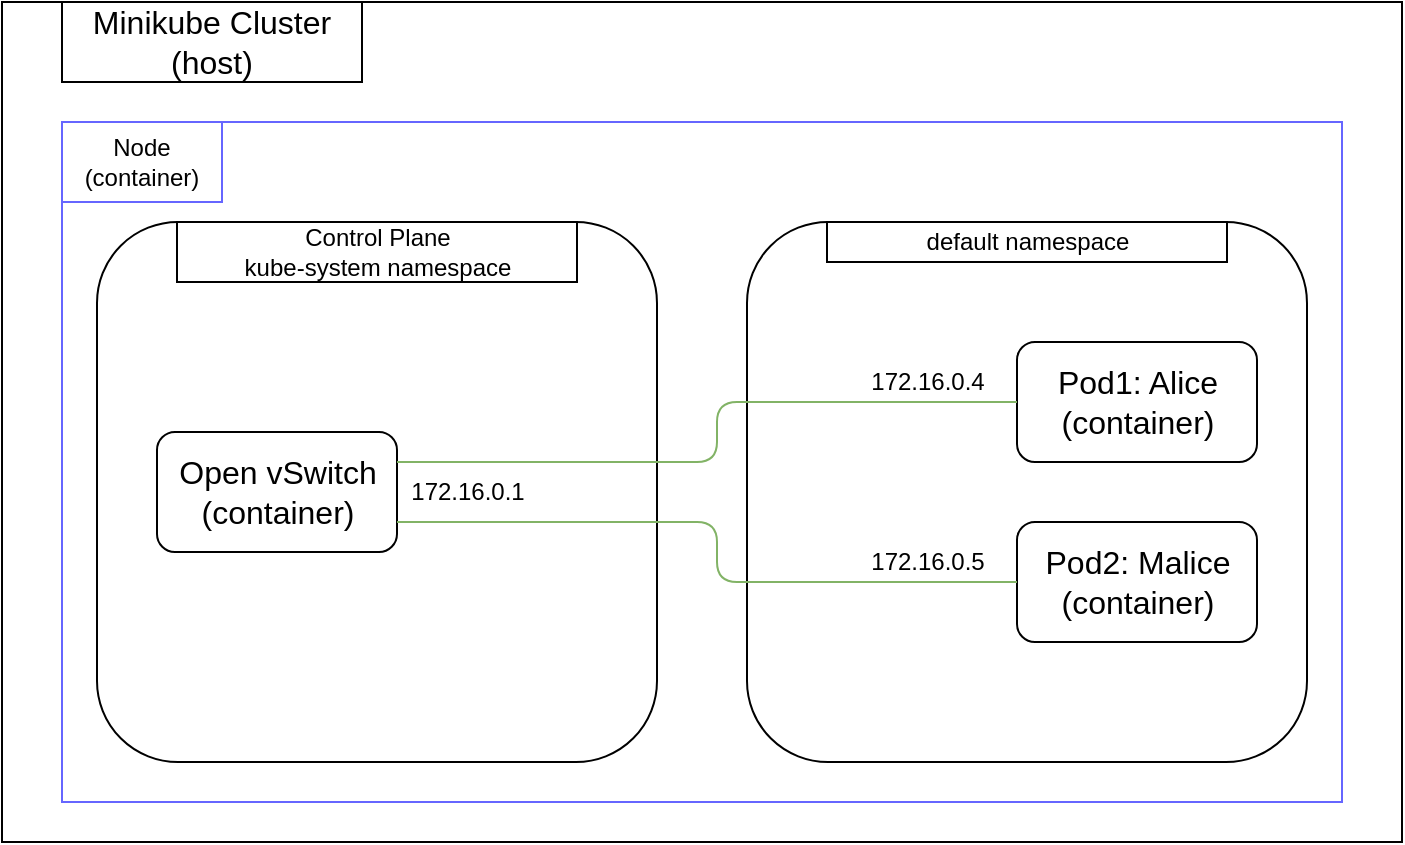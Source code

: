 <mxfile version="14.1.8" type="device" pages="3"><diagram id="SPM80yEfz0V69nwxQwvC" name="Initial State"><mxGraphModel dx="1335" dy="784" grid="1" gridSize="10" guides="1" tooltips="1" connect="1" arrows="1" fold="1" page="1" pageScale="1" pageWidth="850" pageHeight="1100" math="0" shadow="0"><root><mxCell id="0"/><mxCell id="1" parent="0"/><mxCell id="5ASjhGsuJmiU-nz4qk4i-2" value="" style="rounded=0;whiteSpace=wrap;html=1;" parent="1" vertex="1"><mxGeometry x="50" y="200" width="700" height="420" as="geometry"/></mxCell><mxCell id="5ASjhGsuJmiU-nz4qk4i-3" value="&lt;font style=&quot;font-size: 16px&quot;&gt;Minikube Cluster&lt;br&gt;(host)&lt;br&gt;&lt;/font&gt;" style="rounded=0;whiteSpace=wrap;html=1;" parent="1" vertex="1"><mxGeometry x="80" y="200" width="150" height="40" as="geometry"/></mxCell><mxCell id="9nFY7eV2wJj011dFa0R3-2" value="" style="rounded=0;whiteSpace=wrap;html=1;strokeColor=#6666FF;" vertex="1" parent="1"><mxGeometry x="80" y="260" width="640" height="340" as="geometry"/></mxCell><mxCell id="9nFY7eV2wJj011dFa0R3-3" value="Node&lt;br&gt;(container)" style="rounded=0;whiteSpace=wrap;html=1;strokeColor=#6666FF;" vertex="1" parent="1"><mxGeometry x="80" y="260" width="80" height="40" as="geometry"/></mxCell><mxCell id="9nFY7eV2wJj011dFa0R3-1" value="" style="group" vertex="1" connectable="0" parent="1"><mxGeometry x="97.5" y="310" width="605" height="270" as="geometry"/></mxCell><mxCell id="5ASjhGsuJmiU-nz4qk4i-6" value="" style="rounded=1;whiteSpace=wrap;html=1;" parent="9nFY7eV2wJj011dFa0R3-1" vertex="1"><mxGeometry width="280" height="270" as="geometry"/></mxCell><mxCell id="5ASjhGsuJmiU-nz4qk4i-8" value="Control Plane&lt;br&gt;kube-system namespace" style="rounded=0;whiteSpace=wrap;html=1;" parent="9nFY7eV2wJj011dFa0R3-1" vertex="1"><mxGeometry x="40" width="200" height="30" as="geometry"/></mxCell><mxCell id="5ASjhGsuJmiU-nz4qk4i-9" value="&lt;font style=&quot;font-size: 16px&quot;&gt;Open vSwitch&lt;br&gt;(container)&lt;br&gt;&lt;/font&gt;" style="rounded=1;whiteSpace=wrap;html=1;" parent="9nFY7eV2wJj011dFa0R3-1" vertex="1"><mxGeometry x="30" y="105" width="120" height="60" as="geometry"/></mxCell><mxCell id="5ASjhGsuJmiU-nz4qk4i-11" value="" style="rounded=1;whiteSpace=wrap;html=1;" parent="9nFY7eV2wJj011dFa0R3-1" vertex="1"><mxGeometry x="325" width="280" height="270" as="geometry"/></mxCell><mxCell id="5ASjhGsuJmiU-nz4qk4i-12" value="&lt;font style=&quot;font-size: 16px&quot;&gt;Pod1: Alice&lt;br&gt;(container)&lt;br&gt;&lt;/font&gt;" style="rounded=1;whiteSpace=wrap;html=1;" parent="9nFY7eV2wJj011dFa0R3-1" vertex="1"><mxGeometry x="460" y="60" width="120" height="60" as="geometry"/></mxCell><mxCell id="5ASjhGsuJmiU-nz4qk4i-13" value="&lt;font style=&quot;font-size: 16px&quot;&gt;Pod2: Malice&lt;br&gt;(container)&lt;br&gt;&lt;/font&gt;" style="rounded=1;whiteSpace=wrap;html=1;" parent="9nFY7eV2wJj011dFa0R3-1" vertex="1"><mxGeometry x="460" y="150" width="120" height="60" as="geometry"/></mxCell><mxCell id="5ASjhGsuJmiU-nz4qk4i-14" value="" style="endArrow=none;html=1;exitX=1;exitY=0.25;exitDx=0;exitDy=0;entryX=0;entryY=0.5;entryDx=0;entryDy=0;fillColor=#d5e8d4;strokeColor=#82b366;" parent="9nFY7eV2wJj011dFa0R3-1" source="5ASjhGsuJmiU-nz4qk4i-9" target="5ASjhGsuJmiU-nz4qk4i-12" edge="1"><mxGeometry width="50" height="50" relative="1" as="geometry"><mxPoint x="820" y="290" as="sourcePoint"/><mxPoint x="870" y="240" as="targetPoint"/><Array as="points"><mxPoint x="310" y="120"/><mxPoint x="310" y="90"/></Array></mxGeometry></mxCell><mxCell id="5ASjhGsuJmiU-nz4qk4i-15" value="" style="endArrow=none;html=1;exitX=1;exitY=0.75;exitDx=0;exitDy=0;entryX=0;entryY=0.5;entryDx=0;entryDy=0;fillColor=#d5e8d4;strokeColor=#82b366;" parent="9nFY7eV2wJj011dFa0R3-1" source="5ASjhGsuJmiU-nz4qk4i-9" target="5ASjhGsuJmiU-nz4qk4i-13" edge="1"><mxGeometry width="50" height="50" relative="1" as="geometry"><mxPoint x="820" y="290" as="sourcePoint"/><mxPoint x="870" y="240" as="targetPoint"/><Array as="points"><mxPoint x="310" y="150"/><mxPoint x="310" y="180"/></Array></mxGeometry></mxCell><mxCell id="klybUJO9stq1i2S6__V8-1" value="172.16.0.4" style="text;html=1;strokeColor=none;fillColor=none;align=center;verticalAlign=middle;whiteSpace=wrap;rounded=0;" parent="9nFY7eV2wJj011dFa0R3-1" vertex="1"><mxGeometry x="380" y="70" width="70" height="20" as="geometry"/></mxCell><mxCell id="klybUJO9stq1i2S6__V8-2" value="172.16.0.5" style="text;html=1;strokeColor=none;fillColor=none;align=center;verticalAlign=middle;whiteSpace=wrap;rounded=0;" parent="9nFY7eV2wJj011dFa0R3-1" vertex="1"><mxGeometry x="380" y="160" width="70" height="20" as="geometry"/></mxCell><mxCell id="klybUJO9stq1i2S6__V8-3" value="172.16.0.1" style="text;html=1;strokeColor=none;fillColor=none;align=center;verticalAlign=middle;whiteSpace=wrap;rounded=0;" parent="9nFY7eV2wJj011dFa0R3-1" vertex="1"><mxGeometry x="150" y="125" width="70" height="20" as="geometry"/></mxCell><mxCell id="lihId6UX3un8bzZOQSRV-1" value="default namespace" style="rounded=0;whiteSpace=wrap;html=1;" vertex="1" parent="9nFY7eV2wJj011dFa0R3-1"><mxGeometry x="365" width="200" height="20" as="geometry"/></mxCell></root></mxGraphModel></diagram><diagram id="PsvHld23e1mlhPz0Zdyc" name="Open vSwitch"><mxGraphModel dx="2002" dy="1176" grid="1" gridSize="10" guides="1" tooltips="1" connect="1" arrows="1" fold="1" page="1" pageScale="1" pageWidth="850" pageHeight="1100" math="0" shadow="0"><root><mxCell id="Ak8CmOIezb1qrzMnsXGI-0"/><mxCell id="Ak8CmOIezb1qrzMnsXGI-1" parent="Ak8CmOIezb1qrzMnsXGI-0"/><mxCell id="en2y7Kd9R6bSj-oFuXCZ-0" value="" style="rounded=0;whiteSpace=wrap;html=1;" parent="Ak8CmOIezb1qrzMnsXGI-1" vertex="1"><mxGeometry x="50" y="200" width="700" height="420" as="geometry"/></mxCell><mxCell id="en2y7Kd9R6bSj-oFuXCZ-4" value="&lt;font style=&quot;font-size: 16px&quot;&gt;Open&lt;br&gt;vSwitch&lt;br&gt;&lt;/font&gt;" style="rounded=1;whiteSpace=wrap;html=1;" parent="Ak8CmOIezb1qrzMnsXGI-1" vertex="1"><mxGeometry x="170" y="310" width="120" height="160" as="geometry"/></mxCell><mxCell id="en2y7Kd9R6bSj-oFuXCZ-10" value="" style="endArrow=none;html=1;entryX=1;entryY=0.25;entryDx=0;entryDy=0;" parent="Ak8CmOIezb1qrzMnsXGI-1" target="en2y7Kd9R6bSj-oFuXCZ-4" edge="1"><mxGeometry width="50" height="50" relative="1" as="geometry"><mxPoint x="750" y="350" as="sourcePoint"/><mxPoint x="450" y="570" as="targetPoint"/></mxGeometry></mxCell><mxCell id="en2y7Kd9R6bSj-oFuXCZ-11" value="" style="endArrow=none;html=1;entryX=1;entryY=0.5;entryDx=0;entryDy=0;" parent="Ak8CmOIezb1qrzMnsXGI-1" target="en2y7Kd9R6bSj-oFuXCZ-4" edge="1"><mxGeometry width="50" height="50" relative="1" as="geometry"><mxPoint x="750" y="390" as="sourcePoint"/><mxPoint x="300" y="360" as="targetPoint"/></mxGeometry></mxCell><mxCell id="en2y7Kd9R6bSj-oFuXCZ-13" value="Malice Port:&amp;nbsp;malice-36bc12" style="text;html=1;strokeColor=none;fillColor=none;align=center;verticalAlign=middle;whiteSpace=wrap;rounded=0;" parent="Ak8CmOIezb1qrzMnsXGI-1" vertex="1"><mxGeometry x="310" y="370" width="160" height="20" as="geometry"/></mxCell><mxCell id="en2y7Kd9R6bSj-oFuXCZ-14" value="" style="endArrow=none;html=1;entryX=1;entryY=0.75;entryDx=0;entryDy=0;" parent="Ak8CmOIezb1qrzMnsXGI-1" target="en2y7Kd9R6bSj-oFuXCZ-4" edge="1"><mxGeometry width="50" height="50" relative="1" as="geometry"><mxPoint x="750" y="430" as="sourcePoint"/><mxPoint x="300" y="360" as="targetPoint"/></mxGeometry></mxCell><mxCell id="en2y7Kd9R6bSj-oFuXCZ-15" value="" style="endArrow=none;dashed=1;html=1;dashPattern=1 3;strokeWidth=2;entryX=0.5;entryY=1;entryDx=0;entryDy=0;" parent="Ak8CmOIezb1qrzMnsXGI-1" target="en2y7Kd9R6bSj-oFuXCZ-13" edge="1"><mxGeometry width="50" height="50" relative="1" as="geometry"><mxPoint x="390" y="430" as="sourcePoint"/><mxPoint x="450" y="570" as="targetPoint"/></mxGeometry></mxCell><mxCell id="en2y7Kd9R6bSj-oFuXCZ-16" value="OpenFlow rules" style="ellipse;shape=cloud;whiteSpace=wrap;html=1;" parent="Ak8CmOIezb1qrzMnsXGI-1" vertex="1"><mxGeometry x="295" y="510" width="260" height="90" as="geometry"/></mxCell><mxCell id="en2y7Kd9R6bSj-oFuXCZ-18" value="" style="endArrow=classic;html=1;entryX=0.5;entryY=1;entryDx=0;entryDy=0;exitX=0.07;exitY=0.4;exitDx=0;exitDy=0;exitPerimeter=0;" parent="Ak8CmOIezb1qrzMnsXGI-1" source="en2y7Kd9R6bSj-oFuXCZ-16" target="en2y7Kd9R6bSj-oFuXCZ-4" edge="1"><mxGeometry width="50" height="50" relative="1" as="geometry"><mxPoint x="400" y="610" as="sourcePoint"/><mxPoint x="450" y="560" as="targetPoint"/><Array as="points"><mxPoint x="230" y="546"/></Array></mxGeometry></mxCell><mxCell id="SZ4kcaqRq2VM1pO-YiJL-0" value="Alice Port: alice-e8247b" style="text;html=1;strokeColor=none;fillColor=none;align=center;verticalAlign=middle;whiteSpace=wrap;rounded=0;" parent="Ak8CmOIezb1qrzMnsXGI-1" vertex="1"><mxGeometry x="310" y="330" width="160" height="20" as="geometry"/></mxCell></root></mxGraphModel></diagram><diagram id="keTgcMTT-1bJGkDbGJUV" name="Blocked Traffic State"><mxGraphModel dx="2002" dy="1176" grid="1" gridSize="10" guides="1" tooltips="1" connect="1" arrows="1" fold="1" page="1" pageScale="1" pageWidth="850" pageHeight="1100" math="0" shadow="0"><root><mxCell id="qSN2E5AB2AXE3U8TbIWF-0"/><mxCell id="qSN2E5AB2AXE3U8TbIWF-1" parent="qSN2E5AB2AXE3U8TbIWF-0"/><mxCell id="pnKQA87zZzkqWBU1tbHA-0" value="" style="rounded=0;whiteSpace=wrap;html=1;" vertex="1" parent="qSN2E5AB2AXE3U8TbIWF-1"><mxGeometry x="50" y="200" width="700" height="420" as="geometry"/></mxCell><mxCell id="pnKQA87zZzkqWBU1tbHA-1" value="&lt;font style=&quot;font-size: 16px&quot;&gt;Minikube Cluster&lt;br&gt;(host)&lt;br&gt;&lt;/font&gt;" style="rounded=0;whiteSpace=wrap;html=1;" vertex="1" parent="qSN2E5AB2AXE3U8TbIWF-1"><mxGeometry x="80" y="200" width="150" height="40" as="geometry"/></mxCell><mxCell id="pnKQA87zZzkqWBU1tbHA-2" value="" style="rounded=0;whiteSpace=wrap;html=1;strokeColor=#6666FF;" vertex="1" parent="qSN2E5AB2AXE3U8TbIWF-1"><mxGeometry x="80" y="260" width="640" height="340" as="geometry"/></mxCell><mxCell id="pnKQA87zZzkqWBU1tbHA-3" value="Node&lt;br&gt;(container)" style="rounded=0;whiteSpace=wrap;html=1;strokeColor=#6666FF;" vertex="1" parent="qSN2E5AB2AXE3U8TbIWF-1"><mxGeometry x="80" y="260" width="80" height="40" as="geometry"/></mxCell><mxCell id="pnKQA87zZzkqWBU1tbHA-4" value="" style="group" vertex="1" connectable="0" parent="qSN2E5AB2AXE3U8TbIWF-1"><mxGeometry x="97.5" y="310" width="605" height="270" as="geometry"/></mxCell><mxCell id="pnKQA87zZzkqWBU1tbHA-5" value="" style="rounded=1;whiteSpace=wrap;html=1;" vertex="1" parent="pnKQA87zZzkqWBU1tbHA-4"><mxGeometry width="280" height="270" as="geometry"/></mxCell><mxCell id="pnKQA87zZzkqWBU1tbHA-6" value="Control Plane&lt;br&gt;kube-system namespace" style="rounded=0;whiteSpace=wrap;html=1;" vertex="1" parent="pnKQA87zZzkqWBU1tbHA-4"><mxGeometry x="40" width="200" height="30" as="geometry"/></mxCell><mxCell id="pnKQA87zZzkqWBU1tbHA-7" value="&lt;font style=&quot;font-size: 16px&quot;&gt;Open vSwitch&lt;br&gt;(container)&lt;br&gt;&lt;/font&gt;" style="rounded=1;whiteSpace=wrap;html=1;" vertex="1" parent="pnKQA87zZzkqWBU1tbHA-4"><mxGeometry x="30" y="105" width="120" height="60" as="geometry"/></mxCell><mxCell id="pnKQA87zZzkqWBU1tbHA-8" value="" style="rounded=1;whiteSpace=wrap;html=1;" vertex="1" parent="pnKQA87zZzkqWBU1tbHA-4"><mxGeometry x="325" width="280" height="270" as="geometry"/></mxCell><mxCell id="pnKQA87zZzkqWBU1tbHA-9" value="&lt;font style=&quot;font-size: 16px&quot;&gt;Pod1: Alice&lt;br&gt;(container)&lt;br&gt;&lt;/font&gt;" style="rounded=1;whiteSpace=wrap;html=1;" vertex="1" parent="pnKQA87zZzkqWBU1tbHA-4"><mxGeometry x="460" y="60" width="120" height="60" as="geometry"/></mxCell><mxCell id="pnKQA87zZzkqWBU1tbHA-10" value="&lt;font style=&quot;font-size: 16px&quot;&gt;Pod2: Malice&lt;br&gt;(container)&lt;br&gt;&lt;/font&gt;" style="rounded=1;whiteSpace=wrap;html=1;" vertex="1" parent="pnKQA87zZzkqWBU1tbHA-4"><mxGeometry x="460" y="150" width="120" height="60" as="geometry"/></mxCell><mxCell id="pnKQA87zZzkqWBU1tbHA-11" value="" style="endArrow=none;html=1;exitX=1;exitY=0.25;exitDx=0;exitDy=0;entryX=0;entryY=0.5;entryDx=0;entryDy=0;fillColor=#d5e8d4;strokeColor=#82b366;" edge="1" parent="pnKQA87zZzkqWBU1tbHA-4" source="pnKQA87zZzkqWBU1tbHA-7" target="pnKQA87zZzkqWBU1tbHA-9"><mxGeometry width="50" height="50" relative="1" as="geometry"><mxPoint x="820" y="290" as="sourcePoint"/><mxPoint x="870" y="240" as="targetPoint"/><Array as="points"><mxPoint x="310" y="120"/><mxPoint x="310" y="90"/></Array></mxGeometry></mxCell><mxCell id="pnKQA87zZzkqWBU1tbHA-12" value="" style="endArrow=none;html=1;exitX=1;exitY=0.75;exitDx=0;exitDy=0;entryX=0;entryY=0.5;entryDx=0;entryDy=0;fillColor=#d5e8d4;strokeColor=#FF0000;" edge="1" parent="pnKQA87zZzkqWBU1tbHA-4" source="pnKQA87zZzkqWBU1tbHA-7" target="pnKQA87zZzkqWBU1tbHA-10"><mxGeometry width="50" height="50" relative="1" as="geometry"><mxPoint x="820" y="290" as="sourcePoint"/><mxPoint x="870" y="240" as="targetPoint"/><Array as="points"><mxPoint x="310" y="150"/><mxPoint x="310" y="180"/></Array></mxGeometry></mxCell><mxCell id="pnKQA87zZzkqWBU1tbHA-13" value="172.16.0.4" style="text;html=1;strokeColor=none;fillColor=none;align=center;verticalAlign=middle;whiteSpace=wrap;rounded=0;" vertex="1" parent="pnKQA87zZzkqWBU1tbHA-4"><mxGeometry x="380" y="70" width="70" height="20" as="geometry"/></mxCell><mxCell id="pnKQA87zZzkqWBU1tbHA-14" value="172.16.0.5" style="text;html=1;strokeColor=none;fillColor=none;align=center;verticalAlign=middle;whiteSpace=wrap;rounded=0;" vertex="1" parent="pnKQA87zZzkqWBU1tbHA-4"><mxGeometry x="380" y="160" width="70" height="20" as="geometry"/></mxCell><mxCell id="pnKQA87zZzkqWBU1tbHA-15" value="172.16.0.1" style="text;html=1;strokeColor=none;fillColor=none;align=center;verticalAlign=middle;whiteSpace=wrap;rounded=0;" vertex="1" parent="pnKQA87zZzkqWBU1tbHA-4"><mxGeometry x="150" y="125" width="70" height="20" as="geometry"/></mxCell><mxCell id="pnKQA87zZzkqWBU1tbHA-16" value="default namespace" style="rounded=0;whiteSpace=wrap;html=1;" vertex="1" parent="pnKQA87zZzkqWBU1tbHA-4"><mxGeometry x="365" width="200" height="20" as="geometry"/></mxCell></root></mxGraphModel></diagram></mxfile>